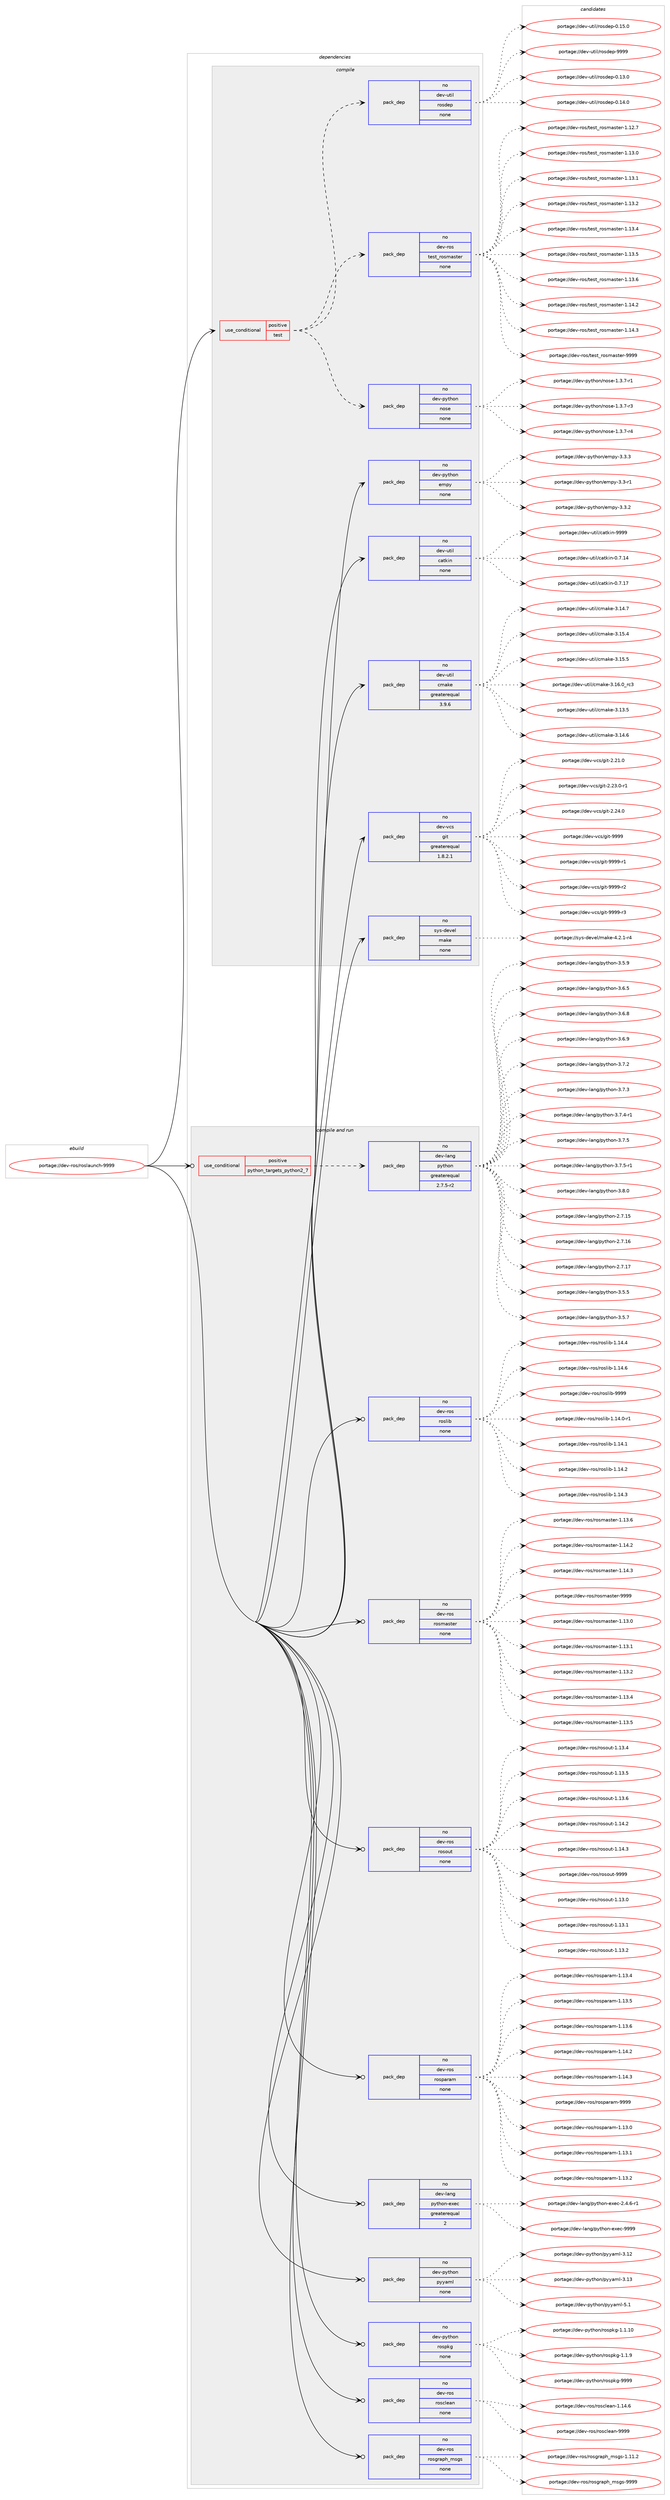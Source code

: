 digraph prolog {

# *************
# Graph options
# *************

newrank=true;
concentrate=true;
compound=true;
graph [rankdir=LR,fontname=Helvetica,fontsize=10,ranksep=1.5];#, ranksep=2.5, nodesep=0.2];
edge  [arrowhead=vee];
node  [fontname=Helvetica,fontsize=10];

# **********
# The ebuild
# **********

subgraph cluster_leftcol {
color=gray;
rank=same;
label=<<i>ebuild</i>>;
id [label="portage://dev-ros/roslaunch-9999", color=red, width=4, href="../dev-ros/roslaunch-9999.svg"];
}

# ****************
# The dependencies
# ****************

subgraph cluster_midcol {
color=gray;
label=<<i>dependencies</i>>;
subgraph cluster_compile {
fillcolor="#eeeeee";
style=filled;
label=<<i>compile</i>>;
subgraph cond44024 {
dependency196818 [label=<<TABLE BORDER="0" CELLBORDER="1" CELLSPACING="0" CELLPADDING="4"><TR><TD ROWSPAN="3" CELLPADDING="10">use_conditional</TD></TR><TR><TD>positive</TD></TR><TR><TD>test</TD></TR></TABLE>>, shape=none, color=red];
subgraph pack149366 {
dependency196819 [label=<<TABLE BORDER="0" CELLBORDER="1" CELLSPACING="0" CELLPADDING="4" WIDTH="220"><TR><TD ROWSPAN="6" CELLPADDING="30">pack_dep</TD></TR><TR><TD WIDTH="110">no</TD></TR><TR><TD>dev-util</TD></TR><TR><TD>rosdep</TD></TR><TR><TD>none</TD></TR><TR><TD></TD></TR></TABLE>>, shape=none, color=blue];
}
dependency196818:e -> dependency196819:w [weight=20,style="dashed",arrowhead="vee"];
subgraph pack149367 {
dependency196820 [label=<<TABLE BORDER="0" CELLBORDER="1" CELLSPACING="0" CELLPADDING="4" WIDTH="220"><TR><TD ROWSPAN="6" CELLPADDING="30">pack_dep</TD></TR><TR><TD WIDTH="110">no</TD></TR><TR><TD>dev-python</TD></TR><TR><TD>nose</TD></TR><TR><TD>none</TD></TR><TR><TD></TD></TR></TABLE>>, shape=none, color=blue];
}
dependency196818:e -> dependency196820:w [weight=20,style="dashed",arrowhead="vee"];
subgraph pack149368 {
dependency196821 [label=<<TABLE BORDER="0" CELLBORDER="1" CELLSPACING="0" CELLPADDING="4" WIDTH="220"><TR><TD ROWSPAN="6" CELLPADDING="30">pack_dep</TD></TR><TR><TD WIDTH="110">no</TD></TR><TR><TD>dev-ros</TD></TR><TR><TD>test_rosmaster</TD></TR><TR><TD>none</TD></TR><TR><TD></TD></TR></TABLE>>, shape=none, color=blue];
}
dependency196818:e -> dependency196821:w [weight=20,style="dashed",arrowhead="vee"];
}
id:e -> dependency196818:w [weight=20,style="solid",arrowhead="vee"];
subgraph pack149369 {
dependency196822 [label=<<TABLE BORDER="0" CELLBORDER="1" CELLSPACING="0" CELLPADDING="4" WIDTH="220"><TR><TD ROWSPAN="6" CELLPADDING="30">pack_dep</TD></TR><TR><TD WIDTH="110">no</TD></TR><TR><TD>dev-python</TD></TR><TR><TD>empy</TD></TR><TR><TD>none</TD></TR><TR><TD></TD></TR></TABLE>>, shape=none, color=blue];
}
id:e -> dependency196822:w [weight=20,style="solid",arrowhead="vee"];
subgraph pack149370 {
dependency196823 [label=<<TABLE BORDER="0" CELLBORDER="1" CELLSPACING="0" CELLPADDING="4" WIDTH="220"><TR><TD ROWSPAN="6" CELLPADDING="30">pack_dep</TD></TR><TR><TD WIDTH="110">no</TD></TR><TR><TD>dev-util</TD></TR><TR><TD>catkin</TD></TR><TR><TD>none</TD></TR><TR><TD></TD></TR></TABLE>>, shape=none, color=blue];
}
id:e -> dependency196823:w [weight=20,style="solid",arrowhead="vee"];
subgraph pack149371 {
dependency196824 [label=<<TABLE BORDER="0" CELLBORDER="1" CELLSPACING="0" CELLPADDING="4" WIDTH="220"><TR><TD ROWSPAN="6" CELLPADDING="30">pack_dep</TD></TR><TR><TD WIDTH="110">no</TD></TR><TR><TD>dev-util</TD></TR><TR><TD>cmake</TD></TR><TR><TD>greaterequal</TD></TR><TR><TD>3.9.6</TD></TR></TABLE>>, shape=none, color=blue];
}
id:e -> dependency196824:w [weight=20,style="solid",arrowhead="vee"];
subgraph pack149372 {
dependency196825 [label=<<TABLE BORDER="0" CELLBORDER="1" CELLSPACING="0" CELLPADDING="4" WIDTH="220"><TR><TD ROWSPAN="6" CELLPADDING="30">pack_dep</TD></TR><TR><TD WIDTH="110">no</TD></TR><TR><TD>dev-vcs</TD></TR><TR><TD>git</TD></TR><TR><TD>greaterequal</TD></TR><TR><TD>1.8.2.1</TD></TR></TABLE>>, shape=none, color=blue];
}
id:e -> dependency196825:w [weight=20,style="solid",arrowhead="vee"];
subgraph pack149373 {
dependency196826 [label=<<TABLE BORDER="0" CELLBORDER="1" CELLSPACING="0" CELLPADDING="4" WIDTH="220"><TR><TD ROWSPAN="6" CELLPADDING="30">pack_dep</TD></TR><TR><TD WIDTH="110">no</TD></TR><TR><TD>sys-devel</TD></TR><TR><TD>make</TD></TR><TR><TD>none</TD></TR><TR><TD></TD></TR></TABLE>>, shape=none, color=blue];
}
id:e -> dependency196826:w [weight=20,style="solid",arrowhead="vee"];
}
subgraph cluster_compileandrun {
fillcolor="#eeeeee";
style=filled;
label=<<i>compile and run</i>>;
subgraph cond44025 {
dependency196827 [label=<<TABLE BORDER="0" CELLBORDER="1" CELLSPACING="0" CELLPADDING="4"><TR><TD ROWSPAN="3" CELLPADDING="10">use_conditional</TD></TR><TR><TD>positive</TD></TR><TR><TD>python_targets_python2_7</TD></TR></TABLE>>, shape=none, color=red];
subgraph pack149374 {
dependency196828 [label=<<TABLE BORDER="0" CELLBORDER="1" CELLSPACING="0" CELLPADDING="4" WIDTH="220"><TR><TD ROWSPAN="6" CELLPADDING="30">pack_dep</TD></TR><TR><TD WIDTH="110">no</TD></TR><TR><TD>dev-lang</TD></TR><TR><TD>python</TD></TR><TR><TD>greaterequal</TD></TR><TR><TD>2.7.5-r2</TD></TR></TABLE>>, shape=none, color=blue];
}
dependency196827:e -> dependency196828:w [weight=20,style="dashed",arrowhead="vee"];
}
id:e -> dependency196827:w [weight=20,style="solid",arrowhead="odotvee"];
subgraph pack149375 {
dependency196829 [label=<<TABLE BORDER="0" CELLBORDER="1" CELLSPACING="0" CELLPADDING="4" WIDTH="220"><TR><TD ROWSPAN="6" CELLPADDING="30">pack_dep</TD></TR><TR><TD WIDTH="110">no</TD></TR><TR><TD>dev-lang</TD></TR><TR><TD>python-exec</TD></TR><TR><TD>greaterequal</TD></TR><TR><TD>2</TD></TR></TABLE>>, shape=none, color=blue];
}
id:e -> dependency196829:w [weight=20,style="solid",arrowhead="odotvee"];
subgraph pack149376 {
dependency196830 [label=<<TABLE BORDER="0" CELLBORDER="1" CELLSPACING="0" CELLPADDING="4" WIDTH="220"><TR><TD ROWSPAN="6" CELLPADDING="30">pack_dep</TD></TR><TR><TD WIDTH="110">no</TD></TR><TR><TD>dev-python</TD></TR><TR><TD>pyyaml</TD></TR><TR><TD>none</TD></TR><TR><TD></TD></TR></TABLE>>, shape=none, color=blue];
}
id:e -> dependency196830:w [weight=20,style="solid",arrowhead="odotvee"];
subgraph pack149377 {
dependency196831 [label=<<TABLE BORDER="0" CELLBORDER="1" CELLSPACING="0" CELLPADDING="4" WIDTH="220"><TR><TD ROWSPAN="6" CELLPADDING="30">pack_dep</TD></TR><TR><TD WIDTH="110">no</TD></TR><TR><TD>dev-python</TD></TR><TR><TD>rospkg</TD></TR><TR><TD>none</TD></TR><TR><TD></TD></TR></TABLE>>, shape=none, color=blue];
}
id:e -> dependency196831:w [weight=20,style="solid",arrowhead="odotvee"];
subgraph pack149378 {
dependency196832 [label=<<TABLE BORDER="0" CELLBORDER="1" CELLSPACING="0" CELLPADDING="4" WIDTH="220"><TR><TD ROWSPAN="6" CELLPADDING="30">pack_dep</TD></TR><TR><TD WIDTH="110">no</TD></TR><TR><TD>dev-ros</TD></TR><TR><TD>rosclean</TD></TR><TR><TD>none</TD></TR><TR><TD></TD></TR></TABLE>>, shape=none, color=blue];
}
id:e -> dependency196832:w [weight=20,style="solid",arrowhead="odotvee"];
subgraph pack149379 {
dependency196833 [label=<<TABLE BORDER="0" CELLBORDER="1" CELLSPACING="0" CELLPADDING="4" WIDTH="220"><TR><TD ROWSPAN="6" CELLPADDING="30">pack_dep</TD></TR><TR><TD WIDTH="110">no</TD></TR><TR><TD>dev-ros</TD></TR><TR><TD>rosgraph_msgs</TD></TR><TR><TD>none</TD></TR><TR><TD></TD></TR></TABLE>>, shape=none, color=blue];
}
id:e -> dependency196833:w [weight=20,style="solid",arrowhead="odotvee"];
subgraph pack149380 {
dependency196834 [label=<<TABLE BORDER="0" CELLBORDER="1" CELLSPACING="0" CELLPADDING="4" WIDTH="220"><TR><TD ROWSPAN="6" CELLPADDING="30">pack_dep</TD></TR><TR><TD WIDTH="110">no</TD></TR><TR><TD>dev-ros</TD></TR><TR><TD>roslib</TD></TR><TR><TD>none</TD></TR><TR><TD></TD></TR></TABLE>>, shape=none, color=blue];
}
id:e -> dependency196834:w [weight=20,style="solid",arrowhead="odotvee"];
subgraph pack149381 {
dependency196835 [label=<<TABLE BORDER="0" CELLBORDER="1" CELLSPACING="0" CELLPADDING="4" WIDTH="220"><TR><TD ROWSPAN="6" CELLPADDING="30">pack_dep</TD></TR><TR><TD WIDTH="110">no</TD></TR><TR><TD>dev-ros</TD></TR><TR><TD>rosmaster</TD></TR><TR><TD>none</TD></TR><TR><TD></TD></TR></TABLE>>, shape=none, color=blue];
}
id:e -> dependency196835:w [weight=20,style="solid",arrowhead="odotvee"];
subgraph pack149382 {
dependency196836 [label=<<TABLE BORDER="0" CELLBORDER="1" CELLSPACING="0" CELLPADDING="4" WIDTH="220"><TR><TD ROWSPAN="6" CELLPADDING="30">pack_dep</TD></TR><TR><TD WIDTH="110">no</TD></TR><TR><TD>dev-ros</TD></TR><TR><TD>rosout</TD></TR><TR><TD>none</TD></TR><TR><TD></TD></TR></TABLE>>, shape=none, color=blue];
}
id:e -> dependency196836:w [weight=20,style="solid",arrowhead="odotvee"];
subgraph pack149383 {
dependency196837 [label=<<TABLE BORDER="0" CELLBORDER="1" CELLSPACING="0" CELLPADDING="4" WIDTH="220"><TR><TD ROWSPAN="6" CELLPADDING="30">pack_dep</TD></TR><TR><TD WIDTH="110">no</TD></TR><TR><TD>dev-ros</TD></TR><TR><TD>rosparam</TD></TR><TR><TD>none</TD></TR><TR><TD></TD></TR></TABLE>>, shape=none, color=blue];
}
id:e -> dependency196837:w [weight=20,style="solid",arrowhead="odotvee"];
}
subgraph cluster_run {
fillcolor="#eeeeee";
style=filled;
label=<<i>run</i>>;
}
}

# **************
# The candidates
# **************

subgraph cluster_choices {
rank=same;
color=gray;
label=<<i>candidates</i>>;

subgraph choice149366 {
color=black;
nodesep=1;
choiceportage100101118451171161051084711411111510010111245484649514648 [label="portage://dev-util/rosdep-0.13.0", color=red, width=4,href="../dev-util/rosdep-0.13.0.svg"];
choiceportage100101118451171161051084711411111510010111245484649524648 [label="portage://dev-util/rosdep-0.14.0", color=red, width=4,href="../dev-util/rosdep-0.14.0.svg"];
choiceportage100101118451171161051084711411111510010111245484649534648 [label="portage://dev-util/rosdep-0.15.0", color=red, width=4,href="../dev-util/rosdep-0.15.0.svg"];
choiceportage10010111845117116105108471141111151001011124557575757 [label="portage://dev-util/rosdep-9999", color=red, width=4,href="../dev-util/rosdep-9999.svg"];
dependency196819:e -> choiceportage100101118451171161051084711411111510010111245484649514648:w [style=dotted,weight="100"];
dependency196819:e -> choiceportage100101118451171161051084711411111510010111245484649524648:w [style=dotted,weight="100"];
dependency196819:e -> choiceportage100101118451171161051084711411111510010111245484649534648:w [style=dotted,weight="100"];
dependency196819:e -> choiceportage10010111845117116105108471141111151001011124557575757:w [style=dotted,weight="100"];
}
subgraph choice149367 {
color=black;
nodesep=1;
choiceportage10010111845112121116104111110471101111151014549465146554511449 [label="portage://dev-python/nose-1.3.7-r1", color=red, width=4,href="../dev-python/nose-1.3.7-r1.svg"];
choiceportage10010111845112121116104111110471101111151014549465146554511451 [label="portage://dev-python/nose-1.3.7-r3", color=red, width=4,href="../dev-python/nose-1.3.7-r3.svg"];
choiceportage10010111845112121116104111110471101111151014549465146554511452 [label="portage://dev-python/nose-1.3.7-r4", color=red, width=4,href="../dev-python/nose-1.3.7-r4.svg"];
dependency196820:e -> choiceportage10010111845112121116104111110471101111151014549465146554511449:w [style=dotted,weight="100"];
dependency196820:e -> choiceportage10010111845112121116104111110471101111151014549465146554511451:w [style=dotted,weight="100"];
dependency196820:e -> choiceportage10010111845112121116104111110471101111151014549465146554511452:w [style=dotted,weight="100"];
}
subgraph choice149368 {
color=black;
nodesep=1;
choiceportage1001011184511411111547116101115116951141111151099711511610111445494649504655 [label="portage://dev-ros/test_rosmaster-1.12.7", color=red, width=4,href="../dev-ros/test_rosmaster-1.12.7.svg"];
choiceportage1001011184511411111547116101115116951141111151099711511610111445494649514648 [label="portage://dev-ros/test_rosmaster-1.13.0", color=red, width=4,href="../dev-ros/test_rosmaster-1.13.0.svg"];
choiceportage1001011184511411111547116101115116951141111151099711511610111445494649514649 [label="portage://dev-ros/test_rosmaster-1.13.1", color=red, width=4,href="../dev-ros/test_rosmaster-1.13.1.svg"];
choiceportage1001011184511411111547116101115116951141111151099711511610111445494649514650 [label="portage://dev-ros/test_rosmaster-1.13.2", color=red, width=4,href="../dev-ros/test_rosmaster-1.13.2.svg"];
choiceportage1001011184511411111547116101115116951141111151099711511610111445494649514652 [label="portage://dev-ros/test_rosmaster-1.13.4", color=red, width=4,href="../dev-ros/test_rosmaster-1.13.4.svg"];
choiceportage1001011184511411111547116101115116951141111151099711511610111445494649514653 [label="portage://dev-ros/test_rosmaster-1.13.5", color=red, width=4,href="../dev-ros/test_rosmaster-1.13.5.svg"];
choiceportage1001011184511411111547116101115116951141111151099711511610111445494649514654 [label="portage://dev-ros/test_rosmaster-1.13.6", color=red, width=4,href="../dev-ros/test_rosmaster-1.13.6.svg"];
choiceportage1001011184511411111547116101115116951141111151099711511610111445494649524650 [label="portage://dev-ros/test_rosmaster-1.14.2", color=red, width=4,href="../dev-ros/test_rosmaster-1.14.2.svg"];
choiceportage1001011184511411111547116101115116951141111151099711511610111445494649524651 [label="portage://dev-ros/test_rosmaster-1.14.3", color=red, width=4,href="../dev-ros/test_rosmaster-1.14.3.svg"];
choiceportage100101118451141111154711610111511695114111115109971151161011144557575757 [label="portage://dev-ros/test_rosmaster-9999", color=red, width=4,href="../dev-ros/test_rosmaster-9999.svg"];
dependency196821:e -> choiceportage1001011184511411111547116101115116951141111151099711511610111445494649504655:w [style=dotted,weight="100"];
dependency196821:e -> choiceportage1001011184511411111547116101115116951141111151099711511610111445494649514648:w [style=dotted,weight="100"];
dependency196821:e -> choiceportage1001011184511411111547116101115116951141111151099711511610111445494649514649:w [style=dotted,weight="100"];
dependency196821:e -> choiceportage1001011184511411111547116101115116951141111151099711511610111445494649514650:w [style=dotted,weight="100"];
dependency196821:e -> choiceportage1001011184511411111547116101115116951141111151099711511610111445494649514652:w [style=dotted,weight="100"];
dependency196821:e -> choiceportage1001011184511411111547116101115116951141111151099711511610111445494649514653:w [style=dotted,weight="100"];
dependency196821:e -> choiceportage1001011184511411111547116101115116951141111151099711511610111445494649514654:w [style=dotted,weight="100"];
dependency196821:e -> choiceportage1001011184511411111547116101115116951141111151099711511610111445494649524650:w [style=dotted,weight="100"];
dependency196821:e -> choiceportage1001011184511411111547116101115116951141111151099711511610111445494649524651:w [style=dotted,weight="100"];
dependency196821:e -> choiceportage100101118451141111154711610111511695114111115109971151161011144557575757:w [style=dotted,weight="100"];
}
subgraph choice149369 {
color=black;
nodesep=1;
choiceportage1001011184511212111610411111047101109112121455146514511449 [label="portage://dev-python/empy-3.3-r1", color=red, width=4,href="../dev-python/empy-3.3-r1.svg"];
choiceportage1001011184511212111610411111047101109112121455146514650 [label="portage://dev-python/empy-3.3.2", color=red, width=4,href="../dev-python/empy-3.3.2.svg"];
choiceportage1001011184511212111610411111047101109112121455146514651 [label="portage://dev-python/empy-3.3.3", color=red, width=4,href="../dev-python/empy-3.3.3.svg"];
dependency196822:e -> choiceportage1001011184511212111610411111047101109112121455146514511449:w [style=dotted,weight="100"];
dependency196822:e -> choiceportage1001011184511212111610411111047101109112121455146514650:w [style=dotted,weight="100"];
dependency196822:e -> choiceportage1001011184511212111610411111047101109112121455146514651:w [style=dotted,weight="100"];
}
subgraph choice149370 {
color=black;
nodesep=1;
choiceportage1001011184511711610510847999711610710511045484655464952 [label="portage://dev-util/catkin-0.7.14", color=red, width=4,href="../dev-util/catkin-0.7.14.svg"];
choiceportage1001011184511711610510847999711610710511045484655464955 [label="portage://dev-util/catkin-0.7.17", color=red, width=4,href="../dev-util/catkin-0.7.17.svg"];
choiceportage100101118451171161051084799971161071051104557575757 [label="portage://dev-util/catkin-9999", color=red, width=4,href="../dev-util/catkin-9999.svg"];
dependency196823:e -> choiceportage1001011184511711610510847999711610710511045484655464952:w [style=dotted,weight="100"];
dependency196823:e -> choiceportage1001011184511711610510847999711610710511045484655464955:w [style=dotted,weight="100"];
dependency196823:e -> choiceportage100101118451171161051084799971161071051104557575757:w [style=dotted,weight="100"];
}
subgraph choice149371 {
color=black;
nodesep=1;
choiceportage1001011184511711610510847991099710710145514649514653 [label="portage://dev-util/cmake-3.13.5", color=red, width=4,href="../dev-util/cmake-3.13.5.svg"];
choiceportage1001011184511711610510847991099710710145514649524654 [label="portage://dev-util/cmake-3.14.6", color=red, width=4,href="../dev-util/cmake-3.14.6.svg"];
choiceportage1001011184511711610510847991099710710145514649524655 [label="portage://dev-util/cmake-3.14.7", color=red, width=4,href="../dev-util/cmake-3.14.7.svg"];
choiceportage1001011184511711610510847991099710710145514649534652 [label="portage://dev-util/cmake-3.15.4", color=red, width=4,href="../dev-util/cmake-3.15.4.svg"];
choiceportage1001011184511711610510847991099710710145514649534653 [label="portage://dev-util/cmake-3.15.5", color=red, width=4,href="../dev-util/cmake-3.15.5.svg"];
choiceportage1001011184511711610510847991099710710145514649544648951149951 [label="portage://dev-util/cmake-3.16.0_rc3", color=red, width=4,href="../dev-util/cmake-3.16.0_rc3.svg"];
dependency196824:e -> choiceportage1001011184511711610510847991099710710145514649514653:w [style=dotted,weight="100"];
dependency196824:e -> choiceportage1001011184511711610510847991099710710145514649524654:w [style=dotted,weight="100"];
dependency196824:e -> choiceportage1001011184511711610510847991099710710145514649524655:w [style=dotted,weight="100"];
dependency196824:e -> choiceportage1001011184511711610510847991099710710145514649534652:w [style=dotted,weight="100"];
dependency196824:e -> choiceportage1001011184511711610510847991099710710145514649534653:w [style=dotted,weight="100"];
dependency196824:e -> choiceportage1001011184511711610510847991099710710145514649544648951149951:w [style=dotted,weight="100"];
}
subgraph choice149372 {
color=black;
nodesep=1;
choiceportage10010111845118991154710310511645504650494648 [label="portage://dev-vcs/git-2.21.0", color=red, width=4,href="../dev-vcs/git-2.21.0.svg"];
choiceportage100101118451189911547103105116455046505146484511449 [label="portage://dev-vcs/git-2.23.0-r1", color=red, width=4,href="../dev-vcs/git-2.23.0-r1.svg"];
choiceportage10010111845118991154710310511645504650524648 [label="portage://dev-vcs/git-2.24.0", color=red, width=4,href="../dev-vcs/git-2.24.0.svg"];
choiceportage1001011184511899115471031051164557575757 [label="portage://dev-vcs/git-9999", color=red, width=4,href="../dev-vcs/git-9999.svg"];
choiceportage10010111845118991154710310511645575757574511449 [label="portage://dev-vcs/git-9999-r1", color=red, width=4,href="../dev-vcs/git-9999-r1.svg"];
choiceportage10010111845118991154710310511645575757574511450 [label="portage://dev-vcs/git-9999-r2", color=red, width=4,href="../dev-vcs/git-9999-r2.svg"];
choiceportage10010111845118991154710310511645575757574511451 [label="portage://dev-vcs/git-9999-r3", color=red, width=4,href="../dev-vcs/git-9999-r3.svg"];
dependency196825:e -> choiceportage10010111845118991154710310511645504650494648:w [style=dotted,weight="100"];
dependency196825:e -> choiceportage100101118451189911547103105116455046505146484511449:w [style=dotted,weight="100"];
dependency196825:e -> choiceportage10010111845118991154710310511645504650524648:w [style=dotted,weight="100"];
dependency196825:e -> choiceportage1001011184511899115471031051164557575757:w [style=dotted,weight="100"];
dependency196825:e -> choiceportage10010111845118991154710310511645575757574511449:w [style=dotted,weight="100"];
dependency196825:e -> choiceportage10010111845118991154710310511645575757574511450:w [style=dotted,weight="100"];
dependency196825:e -> choiceportage10010111845118991154710310511645575757574511451:w [style=dotted,weight="100"];
}
subgraph choice149373 {
color=black;
nodesep=1;
choiceportage1151211154510010111810110847109971071014552465046494511452 [label="portage://sys-devel/make-4.2.1-r4", color=red, width=4,href="../sys-devel/make-4.2.1-r4.svg"];
dependency196826:e -> choiceportage1151211154510010111810110847109971071014552465046494511452:w [style=dotted,weight="100"];
}
subgraph choice149374 {
color=black;
nodesep=1;
choiceportage10010111845108971101034711212111610411111045504655464953 [label="portage://dev-lang/python-2.7.15", color=red, width=4,href="../dev-lang/python-2.7.15.svg"];
choiceportage10010111845108971101034711212111610411111045504655464954 [label="portage://dev-lang/python-2.7.16", color=red, width=4,href="../dev-lang/python-2.7.16.svg"];
choiceportage10010111845108971101034711212111610411111045504655464955 [label="portage://dev-lang/python-2.7.17", color=red, width=4,href="../dev-lang/python-2.7.17.svg"];
choiceportage100101118451089711010347112121116104111110455146534653 [label="portage://dev-lang/python-3.5.5", color=red, width=4,href="../dev-lang/python-3.5.5.svg"];
choiceportage100101118451089711010347112121116104111110455146534655 [label="portage://dev-lang/python-3.5.7", color=red, width=4,href="../dev-lang/python-3.5.7.svg"];
choiceportage100101118451089711010347112121116104111110455146534657 [label="portage://dev-lang/python-3.5.9", color=red, width=4,href="../dev-lang/python-3.5.9.svg"];
choiceportage100101118451089711010347112121116104111110455146544653 [label="portage://dev-lang/python-3.6.5", color=red, width=4,href="../dev-lang/python-3.6.5.svg"];
choiceportage100101118451089711010347112121116104111110455146544656 [label="portage://dev-lang/python-3.6.8", color=red, width=4,href="../dev-lang/python-3.6.8.svg"];
choiceportage100101118451089711010347112121116104111110455146544657 [label="portage://dev-lang/python-3.6.9", color=red, width=4,href="../dev-lang/python-3.6.9.svg"];
choiceportage100101118451089711010347112121116104111110455146554650 [label="portage://dev-lang/python-3.7.2", color=red, width=4,href="../dev-lang/python-3.7.2.svg"];
choiceportage100101118451089711010347112121116104111110455146554651 [label="portage://dev-lang/python-3.7.3", color=red, width=4,href="../dev-lang/python-3.7.3.svg"];
choiceportage1001011184510897110103471121211161041111104551465546524511449 [label="portage://dev-lang/python-3.7.4-r1", color=red, width=4,href="../dev-lang/python-3.7.4-r1.svg"];
choiceportage100101118451089711010347112121116104111110455146554653 [label="portage://dev-lang/python-3.7.5", color=red, width=4,href="../dev-lang/python-3.7.5.svg"];
choiceportage1001011184510897110103471121211161041111104551465546534511449 [label="portage://dev-lang/python-3.7.5-r1", color=red, width=4,href="../dev-lang/python-3.7.5-r1.svg"];
choiceportage100101118451089711010347112121116104111110455146564648 [label="portage://dev-lang/python-3.8.0", color=red, width=4,href="../dev-lang/python-3.8.0.svg"];
dependency196828:e -> choiceportage10010111845108971101034711212111610411111045504655464953:w [style=dotted,weight="100"];
dependency196828:e -> choiceportage10010111845108971101034711212111610411111045504655464954:w [style=dotted,weight="100"];
dependency196828:e -> choiceportage10010111845108971101034711212111610411111045504655464955:w [style=dotted,weight="100"];
dependency196828:e -> choiceportage100101118451089711010347112121116104111110455146534653:w [style=dotted,weight="100"];
dependency196828:e -> choiceportage100101118451089711010347112121116104111110455146534655:w [style=dotted,weight="100"];
dependency196828:e -> choiceportage100101118451089711010347112121116104111110455146534657:w [style=dotted,weight="100"];
dependency196828:e -> choiceportage100101118451089711010347112121116104111110455146544653:w [style=dotted,weight="100"];
dependency196828:e -> choiceportage100101118451089711010347112121116104111110455146544656:w [style=dotted,weight="100"];
dependency196828:e -> choiceportage100101118451089711010347112121116104111110455146544657:w [style=dotted,weight="100"];
dependency196828:e -> choiceportage100101118451089711010347112121116104111110455146554650:w [style=dotted,weight="100"];
dependency196828:e -> choiceportage100101118451089711010347112121116104111110455146554651:w [style=dotted,weight="100"];
dependency196828:e -> choiceportage1001011184510897110103471121211161041111104551465546524511449:w [style=dotted,weight="100"];
dependency196828:e -> choiceportage100101118451089711010347112121116104111110455146554653:w [style=dotted,weight="100"];
dependency196828:e -> choiceportage1001011184510897110103471121211161041111104551465546534511449:w [style=dotted,weight="100"];
dependency196828:e -> choiceportage100101118451089711010347112121116104111110455146564648:w [style=dotted,weight="100"];
}
subgraph choice149375 {
color=black;
nodesep=1;
choiceportage10010111845108971101034711212111610411111045101120101994550465246544511449 [label="portage://dev-lang/python-exec-2.4.6-r1", color=red, width=4,href="../dev-lang/python-exec-2.4.6-r1.svg"];
choiceportage10010111845108971101034711212111610411111045101120101994557575757 [label="portage://dev-lang/python-exec-9999", color=red, width=4,href="../dev-lang/python-exec-9999.svg"];
dependency196829:e -> choiceportage10010111845108971101034711212111610411111045101120101994550465246544511449:w [style=dotted,weight="100"];
dependency196829:e -> choiceportage10010111845108971101034711212111610411111045101120101994557575757:w [style=dotted,weight="100"];
}
subgraph choice149376 {
color=black;
nodesep=1;
choiceportage1001011184511212111610411111047112121121971091084551464950 [label="portage://dev-python/pyyaml-3.12", color=red, width=4,href="../dev-python/pyyaml-3.12.svg"];
choiceportage1001011184511212111610411111047112121121971091084551464951 [label="portage://dev-python/pyyaml-3.13", color=red, width=4,href="../dev-python/pyyaml-3.13.svg"];
choiceportage10010111845112121116104111110471121211219710910845534649 [label="portage://dev-python/pyyaml-5.1", color=red, width=4,href="../dev-python/pyyaml-5.1.svg"];
dependency196830:e -> choiceportage1001011184511212111610411111047112121121971091084551464950:w [style=dotted,weight="100"];
dependency196830:e -> choiceportage1001011184511212111610411111047112121121971091084551464951:w [style=dotted,weight="100"];
dependency196830:e -> choiceportage10010111845112121116104111110471121211219710910845534649:w [style=dotted,weight="100"];
}
subgraph choice149377 {
color=black;
nodesep=1;
choiceportage100101118451121211161041111104711411111511210710345494649464948 [label="portage://dev-python/rospkg-1.1.10", color=red, width=4,href="../dev-python/rospkg-1.1.10.svg"];
choiceportage1001011184511212111610411111047114111115112107103454946494657 [label="portage://dev-python/rospkg-1.1.9", color=red, width=4,href="../dev-python/rospkg-1.1.9.svg"];
choiceportage10010111845112121116104111110471141111151121071034557575757 [label="portage://dev-python/rospkg-9999", color=red, width=4,href="../dev-python/rospkg-9999.svg"];
dependency196831:e -> choiceportage100101118451121211161041111104711411111511210710345494649464948:w [style=dotted,weight="100"];
dependency196831:e -> choiceportage1001011184511212111610411111047114111115112107103454946494657:w [style=dotted,weight="100"];
dependency196831:e -> choiceportage10010111845112121116104111110471141111151121071034557575757:w [style=dotted,weight="100"];
}
subgraph choice149378 {
color=black;
nodesep=1;
choiceportage1001011184511411111547114111115991081019711045494649524654 [label="portage://dev-ros/rosclean-1.14.6", color=red, width=4,href="../dev-ros/rosclean-1.14.6.svg"];
choiceportage100101118451141111154711411111599108101971104557575757 [label="portage://dev-ros/rosclean-9999", color=red, width=4,href="../dev-ros/rosclean-9999.svg"];
dependency196832:e -> choiceportage1001011184511411111547114111115991081019711045494649524654:w [style=dotted,weight="100"];
dependency196832:e -> choiceportage100101118451141111154711411111599108101971104557575757:w [style=dotted,weight="100"];
}
subgraph choice149379 {
color=black;
nodesep=1;
choiceportage1001011184511411111547114111115103114971121049510911510311545494649494650 [label="portage://dev-ros/rosgraph_msgs-1.11.2", color=red, width=4,href="../dev-ros/rosgraph_msgs-1.11.2.svg"];
choiceportage100101118451141111154711411111510311497112104951091151031154557575757 [label="portage://dev-ros/rosgraph_msgs-9999", color=red, width=4,href="../dev-ros/rosgraph_msgs-9999.svg"];
dependency196833:e -> choiceportage1001011184511411111547114111115103114971121049510911510311545494649494650:w [style=dotted,weight="100"];
dependency196833:e -> choiceportage100101118451141111154711411111510311497112104951091151031154557575757:w [style=dotted,weight="100"];
}
subgraph choice149380 {
color=black;
nodesep=1;
choiceportage100101118451141111154711411111510810598454946495246484511449 [label="portage://dev-ros/roslib-1.14.0-r1", color=red, width=4,href="../dev-ros/roslib-1.14.0-r1.svg"];
choiceportage10010111845114111115471141111151081059845494649524649 [label="portage://dev-ros/roslib-1.14.1", color=red, width=4,href="../dev-ros/roslib-1.14.1.svg"];
choiceportage10010111845114111115471141111151081059845494649524650 [label="portage://dev-ros/roslib-1.14.2", color=red, width=4,href="../dev-ros/roslib-1.14.2.svg"];
choiceportage10010111845114111115471141111151081059845494649524651 [label="portage://dev-ros/roslib-1.14.3", color=red, width=4,href="../dev-ros/roslib-1.14.3.svg"];
choiceportage10010111845114111115471141111151081059845494649524652 [label="portage://dev-ros/roslib-1.14.4", color=red, width=4,href="../dev-ros/roslib-1.14.4.svg"];
choiceportage10010111845114111115471141111151081059845494649524654 [label="portage://dev-ros/roslib-1.14.6", color=red, width=4,href="../dev-ros/roslib-1.14.6.svg"];
choiceportage1001011184511411111547114111115108105984557575757 [label="portage://dev-ros/roslib-9999", color=red, width=4,href="../dev-ros/roslib-9999.svg"];
dependency196834:e -> choiceportage100101118451141111154711411111510810598454946495246484511449:w [style=dotted,weight="100"];
dependency196834:e -> choiceportage10010111845114111115471141111151081059845494649524649:w [style=dotted,weight="100"];
dependency196834:e -> choiceportage10010111845114111115471141111151081059845494649524650:w [style=dotted,weight="100"];
dependency196834:e -> choiceportage10010111845114111115471141111151081059845494649524651:w [style=dotted,weight="100"];
dependency196834:e -> choiceportage10010111845114111115471141111151081059845494649524652:w [style=dotted,weight="100"];
dependency196834:e -> choiceportage10010111845114111115471141111151081059845494649524654:w [style=dotted,weight="100"];
dependency196834:e -> choiceportage1001011184511411111547114111115108105984557575757:w [style=dotted,weight="100"];
}
subgraph choice149381 {
color=black;
nodesep=1;
choiceportage10010111845114111115471141111151099711511610111445494649514648 [label="portage://dev-ros/rosmaster-1.13.0", color=red, width=4,href="../dev-ros/rosmaster-1.13.0.svg"];
choiceportage10010111845114111115471141111151099711511610111445494649514649 [label="portage://dev-ros/rosmaster-1.13.1", color=red, width=4,href="../dev-ros/rosmaster-1.13.1.svg"];
choiceportage10010111845114111115471141111151099711511610111445494649514650 [label="portage://dev-ros/rosmaster-1.13.2", color=red, width=4,href="../dev-ros/rosmaster-1.13.2.svg"];
choiceportage10010111845114111115471141111151099711511610111445494649514652 [label="portage://dev-ros/rosmaster-1.13.4", color=red, width=4,href="../dev-ros/rosmaster-1.13.4.svg"];
choiceportage10010111845114111115471141111151099711511610111445494649514653 [label="portage://dev-ros/rosmaster-1.13.5", color=red, width=4,href="../dev-ros/rosmaster-1.13.5.svg"];
choiceportage10010111845114111115471141111151099711511610111445494649514654 [label="portage://dev-ros/rosmaster-1.13.6", color=red, width=4,href="../dev-ros/rosmaster-1.13.6.svg"];
choiceportage10010111845114111115471141111151099711511610111445494649524650 [label="portage://dev-ros/rosmaster-1.14.2", color=red, width=4,href="../dev-ros/rosmaster-1.14.2.svg"];
choiceportage10010111845114111115471141111151099711511610111445494649524651 [label="portage://dev-ros/rosmaster-1.14.3", color=red, width=4,href="../dev-ros/rosmaster-1.14.3.svg"];
choiceportage1001011184511411111547114111115109971151161011144557575757 [label="portage://dev-ros/rosmaster-9999", color=red, width=4,href="../dev-ros/rosmaster-9999.svg"];
dependency196835:e -> choiceportage10010111845114111115471141111151099711511610111445494649514648:w [style=dotted,weight="100"];
dependency196835:e -> choiceportage10010111845114111115471141111151099711511610111445494649514649:w [style=dotted,weight="100"];
dependency196835:e -> choiceportage10010111845114111115471141111151099711511610111445494649514650:w [style=dotted,weight="100"];
dependency196835:e -> choiceportage10010111845114111115471141111151099711511610111445494649514652:w [style=dotted,weight="100"];
dependency196835:e -> choiceportage10010111845114111115471141111151099711511610111445494649514653:w [style=dotted,weight="100"];
dependency196835:e -> choiceportage10010111845114111115471141111151099711511610111445494649514654:w [style=dotted,weight="100"];
dependency196835:e -> choiceportage10010111845114111115471141111151099711511610111445494649524650:w [style=dotted,weight="100"];
dependency196835:e -> choiceportage10010111845114111115471141111151099711511610111445494649524651:w [style=dotted,weight="100"];
dependency196835:e -> choiceportage1001011184511411111547114111115109971151161011144557575757:w [style=dotted,weight="100"];
}
subgraph choice149382 {
color=black;
nodesep=1;
choiceportage100101118451141111154711411111511111711645494649514648 [label="portage://dev-ros/rosout-1.13.0", color=red, width=4,href="../dev-ros/rosout-1.13.0.svg"];
choiceportage100101118451141111154711411111511111711645494649514649 [label="portage://dev-ros/rosout-1.13.1", color=red, width=4,href="../dev-ros/rosout-1.13.1.svg"];
choiceportage100101118451141111154711411111511111711645494649514650 [label="portage://dev-ros/rosout-1.13.2", color=red, width=4,href="../dev-ros/rosout-1.13.2.svg"];
choiceportage100101118451141111154711411111511111711645494649514652 [label="portage://dev-ros/rosout-1.13.4", color=red, width=4,href="../dev-ros/rosout-1.13.4.svg"];
choiceportage100101118451141111154711411111511111711645494649514653 [label="portage://dev-ros/rosout-1.13.5", color=red, width=4,href="../dev-ros/rosout-1.13.5.svg"];
choiceportage100101118451141111154711411111511111711645494649514654 [label="portage://dev-ros/rosout-1.13.6", color=red, width=4,href="../dev-ros/rosout-1.13.6.svg"];
choiceportage100101118451141111154711411111511111711645494649524650 [label="portage://dev-ros/rosout-1.14.2", color=red, width=4,href="../dev-ros/rosout-1.14.2.svg"];
choiceportage100101118451141111154711411111511111711645494649524651 [label="portage://dev-ros/rosout-1.14.3", color=red, width=4,href="../dev-ros/rosout-1.14.3.svg"];
choiceportage10010111845114111115471141111151111171164557575757 [label="portage://dev-ros/rosout-9999", color=red, width=4,href="../dev-ros/rosout-9999.svg"];
dependency196836:e -> choiceportage100101118451141111154711411111511111711645494649514648:w [style=dotted,weight="100"];
dependency196836:e -> choiceportage100101118451141111154711411111511111711645494649514649:w [style=dotted,weight="100"];
dependency196836:e -> choiceportage100101118451141111154711411111511111711645494649514650:w [style=dotted,weight="100"];
dependency196836:e -> choiceportage100101118451141111154711411111511111711645494649514652:w [style=dotted,weight="100"];
dependency196836:e -> choiceportage100101118451141111154711411111511111711645494649514653:w [style=dotted,weight="100"];
dependency196836:e -> choiceportage100101118451141111154711411111511111711645494649514654:w [style=dotted,weight="100"];
dependency196836:e -> choiceportage100101118451141111154711411111511111711645494649524650:w [style=dotted,weight="100"];
dependency196836:e -> choiceportage100101118451141111154711411111511111711645494649524651:w [style=dotted,weight="100"];
dependency196836:e -> choiceportage10010111845114111115471141111151111171164557575757:w [style=dotted,weight="100"];
}
subgraph choice149383 {
color=black;
nodesep=1;
choiceportage1001011184511411111547114111115112971149710945494649514648 [label="portage://dev-ros/rosparam-1.13.0", color=red, width=4,href="../dev-ros/rosparam-1.13.0.svg"];
choiceportage1001011184511411111547114111115112971149710945494649514649 [label="portage://dev-ros/rosparam-1.13.1", color=red, width=4,href="../dev-ros/rosparam-1.13.1.svg"];
choiceportage1001011184511411111547114111115112971149710945494649514650 [label="portage://dev-ros/rosparam-1.13.2", color=red, width=4,href="../dev-ros/rosparam-1.13.2.svg"];
choiceportage1001011184511411111547114111115112971149710945494649514652 [label="portage://dev-ros/rosparam-1.13.4", color=red, width=4,href="../dev-ros/rosparam-1.13.4.svg"];
choiceportage1001011184511411111547114111115112971149710945494649514653 [label="portage://dev-ros/rosparam-1.13.5", color=red, width=4,href="../dev-ros/rosparam-1.13.5.svg"];
choiceportage1001011184511411111547114111115112971149710945494649514654 [label="portage://dev-ros/rosparam-1.13.6", color=red, width=4,href="../dev-ros/rosparam-1.13.6.svg"];
choiceportage1001011184511411111547114111115112971149710945494649524650 [label="portage://dev-ros/rosparam-1.14.2", color=red, width=4,href="../dev-ros/rosparam-1.14.2.svg"];
choiceportage1001011184511411111547114111115112971149710945494649524651 [label="portage://dev-ros/rosparam-1.14.3", color=red, width=4,href="../dev-ros/rosparam-1.14.3.svg"];
choiceportage100101118451141111154711411111511297114971094557575757 [label="portage://dev-ros/rosparam-9999", color=red, width=4,href="../dev-ros/rosparam-9999.svg"];
dependency196837:e -> choiceportage1001011184511411111547114111115112971149710945494649514648:w [style=dotted,weight="100"];
dependency196837:e -> choiceportage1001011184511411111547114111115112971149710945494649514649:w [style=dotted,weight="100"];
dependency196837:e -> choiceportage1001011184511411111547114111115112971149710945494649514650:w [style=dotted,weight="100"];
dependency196837:e -> choiceportage1001011184511411111547114111115112971149710945494649514652:w [style=dotted,weight="100"];
dependency196837:e -> choiceportage1001011184511411111547114111115112971149710945494649514653:w [style=dotted,weight="100"];
dependency196837:e -> choiceportage1001011184511411111547114111115112971149710945494649514654:w [style=dotted,weight="100"];
dependency196837:e -> choiceportage1001011184511411111547114111115112971149710945494649524650:w [style=dotted,weight="100"];
dependency196837:e -> choiceportage1001011184511411111547114111115112971149710945494649524651:w [style=dotted,weight="100"];
dependency196837:e -> choiceportage100101118451141111154711411111511297114971094557575757:w [style=dotted,weight="100"];
}
}

}
